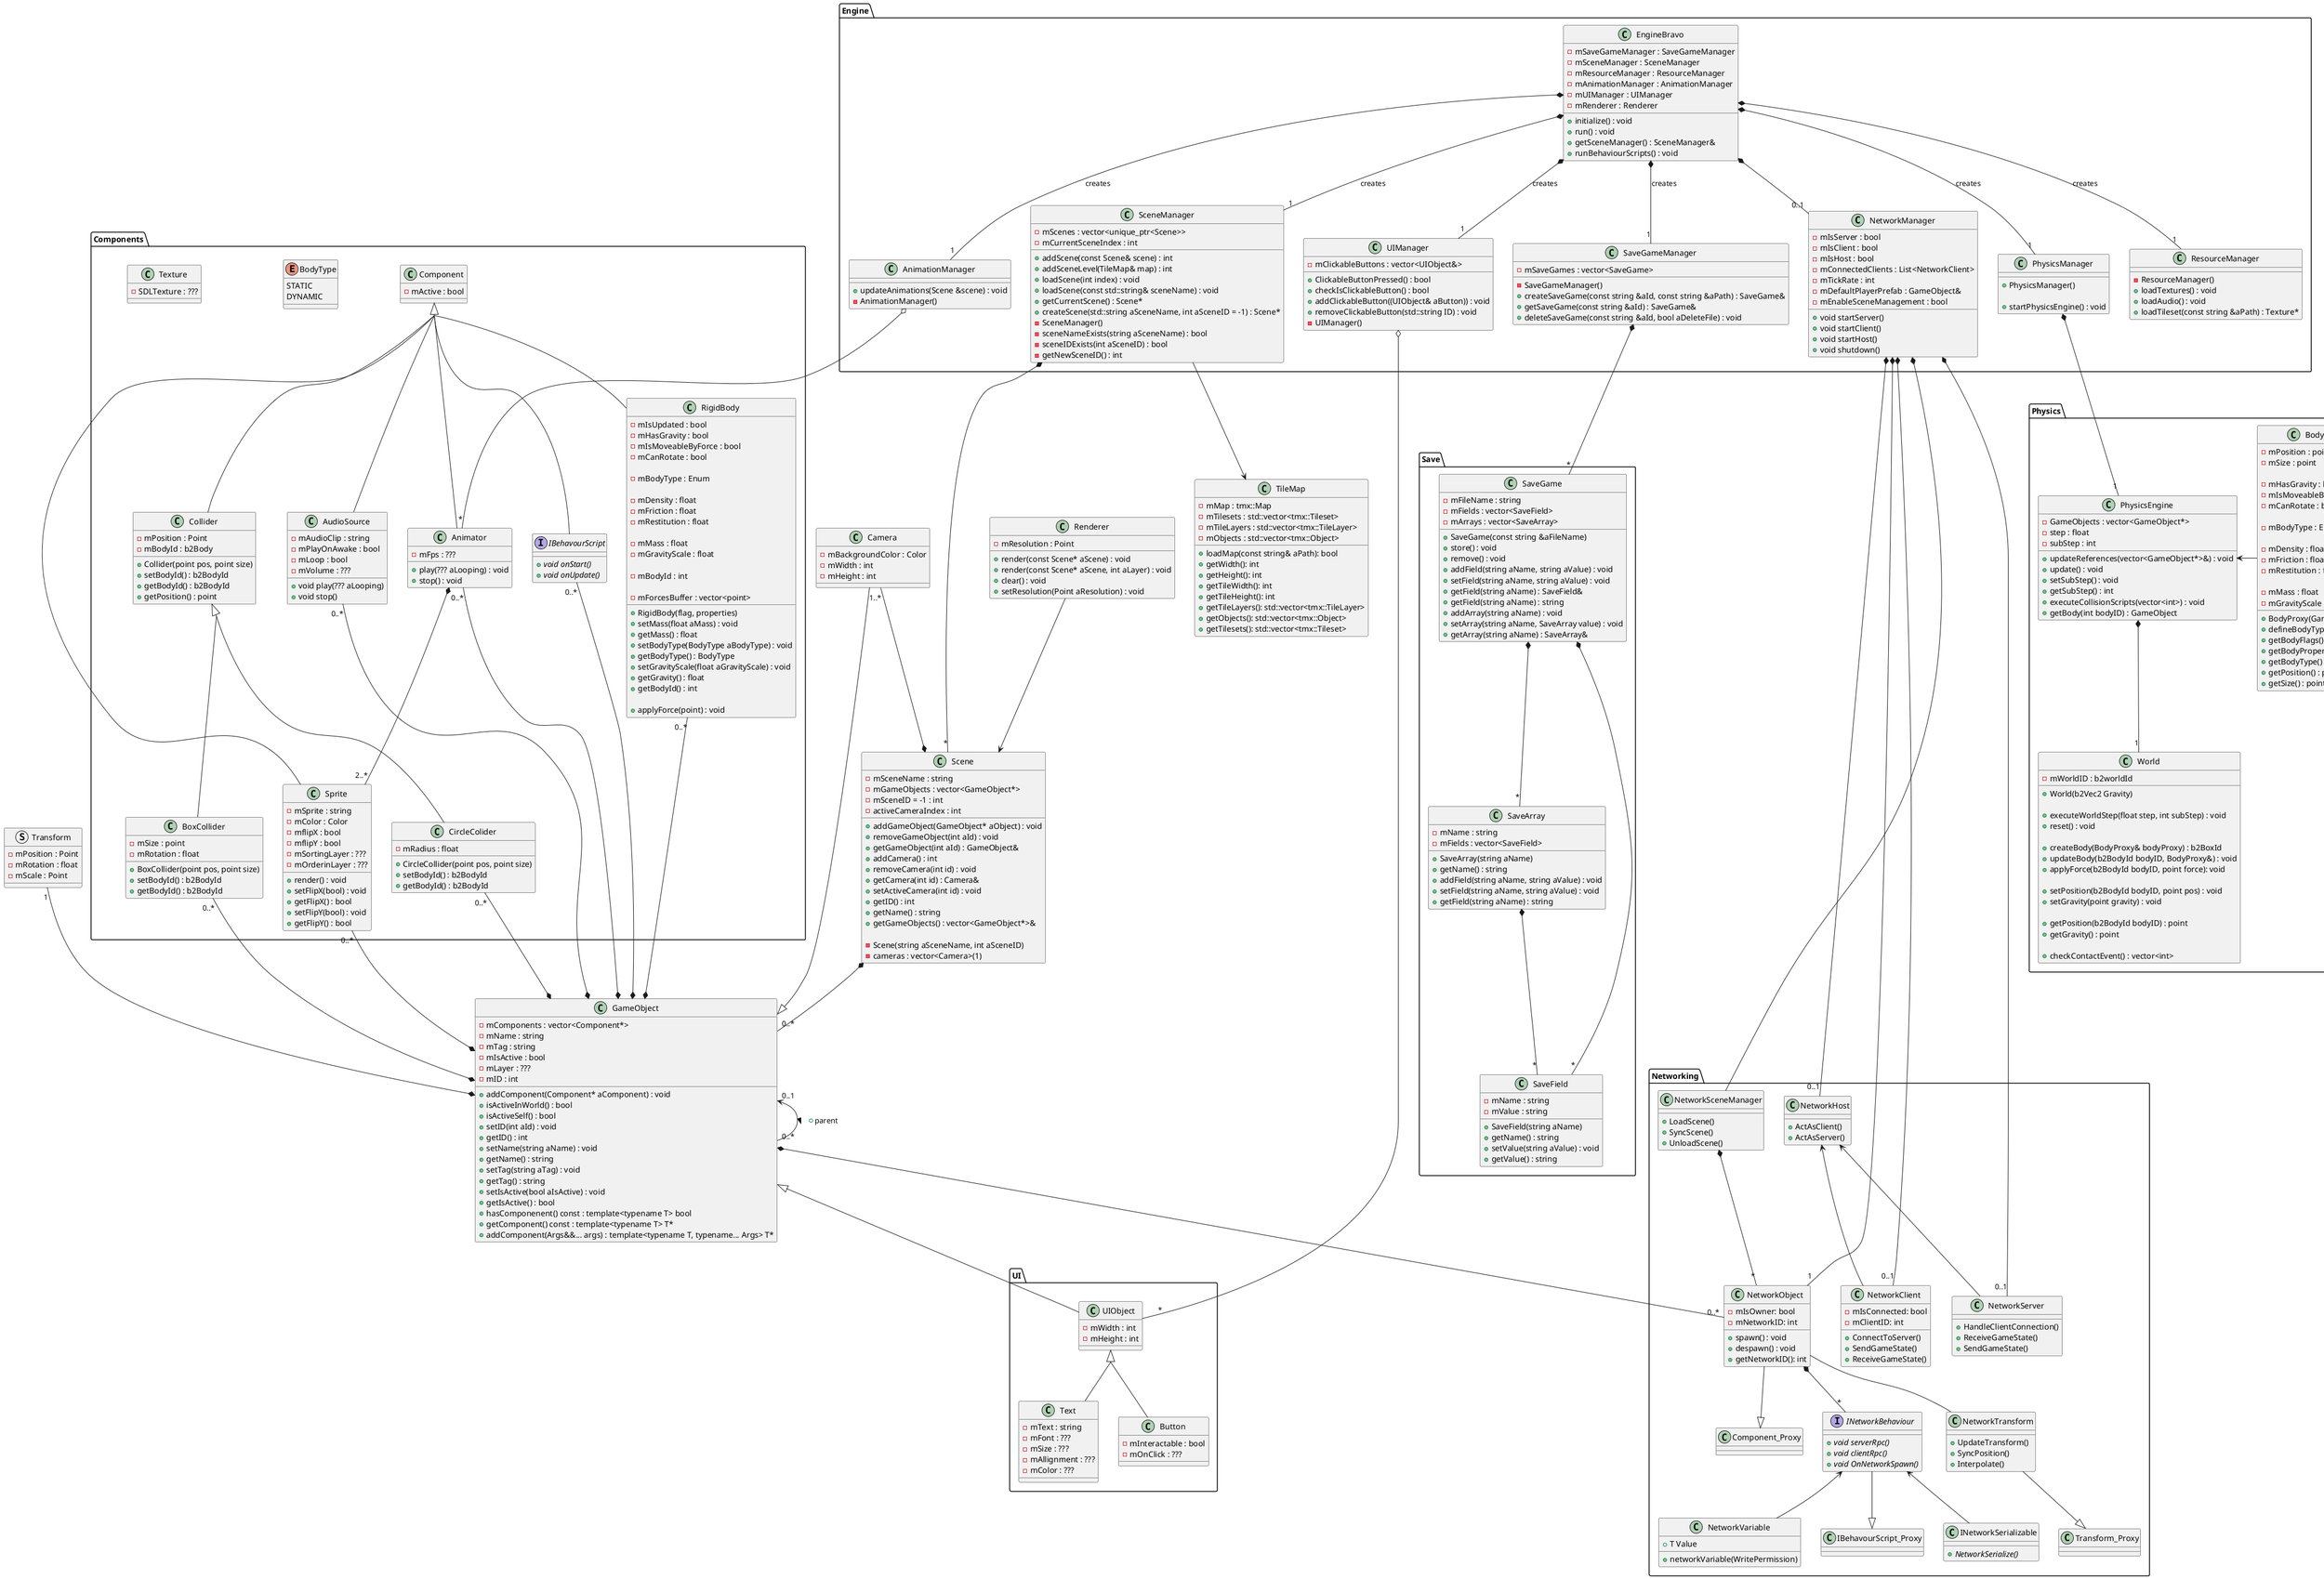 @startuml

' skinparam linetype ortho
skinparam groupInheritance 2

package Components{

class Component{
    - mActive : bool

}

class AudioSource{
    + void play(??? aLooping)
    + void stop()

    - mAudioClip : string
    - mPlayOnAwake : bool
    - mLoop : bool
    - mVolume : ???
}

class Collider{
    + Collider(point pos, point size)
    + setBodyId() : b2BodyId
    + getBodyId() : b2BodyId
    + getPosition() : point

    ' Relative to position of GameObject
    - mPosition : Point 
    - mBodyId : b2Body

    
}

class CircleColider{
    + CircleCollider(point pos, point size)
    + setBodyId() : b2BodyId
    + getBodyId() : b2BodyId

    ' Position is middle of circle
    - mRadius : float 
}

class BoxCollider{
    + BoxCollider(point pos, point size)
    + setBodyId() : b2BodyId
    + getBodyId() : b2BodyId

    ' Position is middle of box
    - mSize : point
    - mRotation : float
}

enum BodyType{
    STATIC
    DYNAMIC
}

class RigidBody{
    + RigidBody(flag, properties)
    + setMass(float aMass) : void
    + getMass() : float
    + setBodyType(BodyType aBodyType) : void
    + getBodyType() : BodyType
    + setGravityScale(float aGravityScale) : void
    + getGravity() : float
    + getBodyId() : int

    + applyForce(point) : void

    ' SETTERS AND GETTERS FOR MEMBERS
    - mIsUpdated : bool
    - mHasGravity : bool
    - mIsMoveableByForce : bool
    - mCanRotate : bool

    - mBodyType : Enum 

    - mDensity : float
    - mFriction : float
    - mRestitution : float

    - mMass : float
    - mGravityScale : float

    - mBodyId : int

    - mForcesBuffer : vector<point>
}

interface IBehavourScript{
    + {abstract} void onStart()
    + {abstract} void onUpdate()
}

class Sprite{
    + render() : void
    + setFlipX(bool) : void
    + getFlipX() : bool
    + setFlipY(bool) : void
    + getFlipY() : bool

    - mSprite : string
    - mColor : Color
    - mflipX : bool
    - mflipY : bool
    - mSortingLayer : ???
    - mOrderinLayer : ???

}

class Texture {
    - SDLTexture : ???
}


class Animator{
    + play(??? aLooping) : void
    + stop() : void

    - mFps : ???
}

}

class GameObject{
    + addComponent(Component* aComponent) : void
    + isActiveInWorld() : bool
    + isActiveSelf() : bool
    + setID(int aId) : void
    + getID() : int
    + setName(string aName) : void
    + getName() : string
    + setTag(string aTag) : void
    + getTag() : string
    + setIsActive(bool aIsActive) : void
    + getIsActive() : bool
    + hasComponenent() const : template<typename T> bool
    + getComponent() const : template<typename T> T*
    + addComponent(Args&&... args) : template<typename T, typename... Args> T*

    - mComponents : vector<Component*>
    - mName : string
    - mTag : string
    - mIsActive : bool
    - mLayer : ???
    - mID : int
}

struct Transform{
    - mPosition : Point
    - mRotation : float
    - mScale : Point
 }

package Physics{
class PhysicsEngine {

    + updateReferences(vector<GameObject*>&) : void
    + update() : void
    + setSubStep() : void
    + getSubStep() : int
    + executeCollisionScripts(vector<int>) : void
    + getBody(int bodyID) : GameObject

    - GameObjects : vector<GameObject*>
    - step : float
    - subStep : int

}

class BodyProxy {
    + BodyProxy(GameObject&)
    + defineBodyType() : void
    + getBodyFlags() : struct
    + getBodyProperties() : struct
    + getBodyType() : enum
    + getPosition() : point
    + getSize() : point


    - mPosition : point
    - mSize : point

    - mHasGravity : bool
    - mIsMoveableByForce : bool
    - mCanRotate : bool

    - mBodyType : Enum 

    - mDensity : float
    - mFriction : float
    - mRestitution : float

    - mMass : float
    - mGravityScale : float

}

class World {

    + World(b2Vec2 Gravity)

    + executeWorldStep(float step, int subStep) : void
    + reset() : void

    + createBody(BodyProxy& bodyProxy) : b2BoxId
    + updateBody(b2BodyId bodyID, BodyProxy&) : void
    + applyForce(b2BodyId bodyID, point force): void

    + setPosition(b2BodyId bodyID, point pos) : void
    + setGravity(point gravity) : void

    + getPosition(b2BodyId bodyID) : point
    + getGravity() : point

    + checkContactEvent() : vector<int>

    - mWorldID : b2worldId
}

}

package Save{
class SaveGame {
    - mFileName : string
    - mFields : vector<SaveField>
    - mArrays : vector<SaveArray>
    + SaveGame(const string &aFileName)
    + store() : void
    + remove() : void
    + addField(string aName, string aValue) : void
    + setField(string aName, string aValue) : void
    + getField(string aName) : SaveField&
    + getField(string aName) : string
    + addArray(string aName) : void
    + setArray(string aName, SaveArray value) : void
    + getArray(string aName) : SaveArray&
}

class SaveField {
    - mName : string
    - mValue : string
    + SaveField(string aName)
    + getName() : string
    + setValue(string aValue) : void
    + getValue() : string
}

class SaveArray {
    - mName : string
    - mFields : vector<SaveField>
    + SaveArray(string aName)
    + getName() : string
    + addField(string aName, string aValue) : void
    + setField(string aName, string aValue) : void
    + getField(string aName) : string
}
}

class Scene {
    + addGameObject(GameObject* aObject) : void
    + removeGameObject(int aId) : void
    + getGameObject(int aId) : GameObject&
    + addCamera() : int
    + removeCamera(int id) : void
    + getCamera(int id) : Camera&
    + setActiveCamera(int id) : void
    + getID() : int
    + getName() : string
    + getGameObjects() : vector<GameObject*>& 

    - Scene(string aSceneName, int aSceneID)
    - mSceneName : string
    - mGameObjects : vector<GameObject*>
    - mSceneID = -1 : int
    - activeCameraIndex : int
    - cameras : vector<Camera>(1)
}

package Engine{

class EngineBravo {
    + initialize() : void
    + run() : void
    + getSceneManager() : SceneManager&
    + runBehaviourScripts() : void

    - mSaveGameManager : SaveGameManager 
    - mSceneManager : SceneManager
    - mResourceManager : ResourceManager
    - mAnimationManager : AnimationManager
    - mUIManager : UIManager
    - mRenderer : Renderer
}

class ResourceManager {
    - ResourceManager()
    + loadTextures() : void
    + loadAudio() : void
    + loadTileset(const string &aPath) : Texture*
}

class SceneManager {
    + addScene(const Scene& scene) : int
    + addSceneLevel(TileMap& map) : int
    + loadScene(int index) : void
    + loadScene(const std::string& sceneName) : void
    + getCurrentScene() : Scene*
    + createScene(std::string aSceneName, int aSceneID = -1) : Scene*
    - SceneManager()
    - sceneNameExists(string aSceneName) : bool
    - sceneIDExists(int aSceneID) : bool
    - getNewSceneID() : int
    - mScenes : vector<unique_ptr<Scene>>
    - mCurrentSceneIndex : int
}

class SaveGameManager {
    - SaveGameManager()
    + createSaveGame(const string &aId, const string &aPath) : SaveGame&
    + getSaveGame(const string &aId) : SaveGame&
    + deleteSaveGame(const string &aId, bool aDeleteFile) : void
    - mSaveGames : vector<SaveGame> 
}

class AnimationManager {
    + updateAnimations(Scene &scene) : void
    - AnimationManager()
}

class UIManager {
    - mClickableButtons : vector<UIObject&>
    + ClickableButtonPressed() : bool
    + checkIsClickableButton() : bool
    + addClickableButton((UIObject& aButton)) : void
    + removeClickableButton(std::string ID) : void
    - UIManager()
}

class NetworkManager {
    
    
    + void startServer()
    + void startClient()
    + void startHost()
    + void shutdown()


    - mIsServer : bool
    - mIsClient : bool
    - mIsHost : bool
    - mConnectedClients : List<NetworkClient>
    - mTickRate : int
    - mDefaultPlayerPrefab : GameObject&
    - mEnableSceneManagement : bool
}

class PhysicsManager {
    + PhysicsManager()

    + startPhysicsEngine() : void
}

}


class Camera{
    - mBackgroundColor : Color
    ' Width and Height are rendered area in Game Units
    - mWidth : int
    - mHeight : int

}

class Renderer {
    + render(const Scene* aScene) : void
    + render(const Scene* aScene, int aLayer) : void
    + clear() : void
    + setResolution(Point aResolution) : void

    - mResolution : Point
}

class TileMap {
    + loadMap(const string& aPath): bool
    + getWidth(): int
    + getHeight(): int
    + getTileWidth(): int
    + getTileHeight(): int
    + getTileLayers(): std::vector<tmx::TileLayer>
    + getObjects(): std::vector<tmx::Object>
    + getTilesets(): std::vector<tmx::Tileset>

    - mMap : tmx::Map
    - mTilesets : std::vector<tmx::Tileset>
    - mTileLayers : std::vector<tmx::TileLayer>
    - mObjects : std::vector<tmx::Object>
}

package UI{
class UIObject{
    - mWidth : int
    - mHeight : int
}

class Button{
    - mInteractable : bool
    - mOnClick : ???
}

class Text{
    - mText : string
    - mFont : ???
    - mSize : ???
    - mAllignment : ???
    - mColor : ???
}
}

package Input{
class iMouseListener{
    + ??? onMouseMoved()
    + ??? onMouseClicked()
    + ??? onMousePressed()
    + ??? onMouseReleased()
}

class iKeyListener{
    + ??? onKeyPressed()
    + ??? onKeyReleased()
}
}

package global{
class Input{}

class Time{}

class Debug{}

' struct Point{
'     - x : float
'     - y : float
' }

class Color{
    - r : int
    - g : int
    - b : int
    - a : int
}

class FSConverter {
    + FSConverter(string) : FSConverter
    + getResourcePath(const std::string& resourceName) : string
    - findResourcesFolder() : string
    - executablePath() : string
    - resourceDir : string
}
}

package Networking{
class NetworkObject {
    + spawn() : void
    + despawn() : void
    + getNetworkID(): int

    - mIsOwner: bool
    - mNetworkID: int
}

interface INetworkBehaviour {
    + {abstract} void serverRpc()
    + {abstract} void clientRpc()
    + {abstract} void OnNetworkSpawn()
    
}

' Template class for network variables
class NetworkVariable{
    + networkVariable(WritePermission)
    + T Value
    
}

class IBehavourScript_Proxy{}

' Maybe not needed
class NetworkTransform {
    + UpdateTransform()
    + SyncPosition()
    + Interpolate()
}

class Transform_Proxy{}

class NetworkClient {
    + ConnectToServer()
    + SendGameState()
    + ReceiveGameState()

    - mIsConnected: bool
    - mClientID: int
}

class NetworkServer {
    + HandleClientConnection()
    + ReceiveGameState()
    + SendGameState()
}

class NetworkHost {
    + ActAsClient()
    + ActAsServer()
}

' class NetworkMessage {
'     + Serialize()
'     + Deserialize()
'     + SendMessage()
'     - mMessageType: string
' }

class NetworkSceneManager {
    + LoadScene()
    + SyncScene()
    + UnloadScene()
}

' class NetworkInputManager {
'     + CaptureInput()
'     + SendInput()
'     + ApplyInputPrediction()
' }

' class NetworkReplicationManager {
'     + ReplicateObjectState()
'     + SyncWithClients()
'     + ApplyInterpolation()
' }

' class AuthorityManager {
'     + AssignAuthority()
'     + RequestControl()
'     - mObjectAuthority: string
' }

class INetworkSerializable {
    + {abstract} NetworkSerialize()
    ' + Deserialize()
}

class Component_Proxy{
}

' NetworkManager <-- AuthorityManager

NetworkObject *-- "*" INetworkBehaviour
NetworkObject -- NetworkTransform
NetworkObject --|> Component_Proxy

INetworkBehaviour --|> IBehavourScript_Proxy
INetworkBehaviour <-- NetworkVariable
INetworkBehaviour <-- INetworkSerializable

NetworkTransform --|> Transform_Proxy

' NetworkClient --> NetworkInputManager
' NetworkClient --> NetworkMessage
' NetworkClient --> NetworkReplicationManager

' NetworkServer --> NetworkMessage
' NetworkServer --> NetworkReplicationManager


NetworkHost <-- NetworkServer
NetworkHost <-- NetworkClient

' AuthorityManager <-- NetworkObject
NetworkSceneManager *-- "*" NetworkObject
}

Component <|-down- AudioSource
Component <|-down- Collider
Component <|-down- RigidBody
Component <|-down- IBehavourScript
Component <|-down- Sprite
Component <|-down- Animator

Collider <|-- CircleColider
Collider <|-- BoxCollider

GameObject *-up- "0..*" AudioSource
GameObject *-up- "0..*" CircleColider
GameObject *-up- "0..*" BoxCollider
GameObject *-up- "0..*" RigidBody
GameObject *-up- "0..*" IBehavourScript
GameObject *-up- "0..*" Sprite
GameObject *-up- "0..*" Animator
GameObject *-up- "1" Transform
GameObject "0..1"<-- "0..*" GameObject : +parent >

GameObject <|-- UIObject
UIObject <|-- Button
UIObject <|-- Text

Scene *-- "0..*" GameObject
Camera --|> GameObject
Camera "1..*" --*  Scene

Animator  *-- "2..*" Sprite


SaveGameManager *-- "*" SaveGame
SaveGame *-- "*" SaveField
SaveGame *-- "*" SaveArray
SaveArray *-- "*" SaveField
Renderer --> Scene
SceneManager *-- "*" Scene
UIManager o-- "*" UIObject
AnimationManager o-- "*" Animator

NetworkManager *-- "0..1"NetworkClient
NetworkManager *-- "0..1"NetworkServer
NetworkManager *-- "0..1"NetworkHost
NetworkManager *-- NetworkSceneManager
NetworkManager *-- "1" NetworkObject
GameObject *-- "0..*" NetworkObject

SceneManager --> TileMap

EngineBravo *-- "1" SceneManager : creates
EngineBravo *-- "1" SaveGameManager : creates
EngineBravo *-- "1" AnimationManager : creates
EngineBravo *-- "1" UIManager : creates
EngineBravo *-- "1" ResourceManager : creates
EngineBravo *-- "0..1" NetworkManager 
EngineBravo *-- "1" PhysicsManager : creates

PhysicsManager *-- "1" PhysicsEngine

PhysicsEngine *-- "1" World
BodyProxy -left-> PhysicsEngine


@enduml
